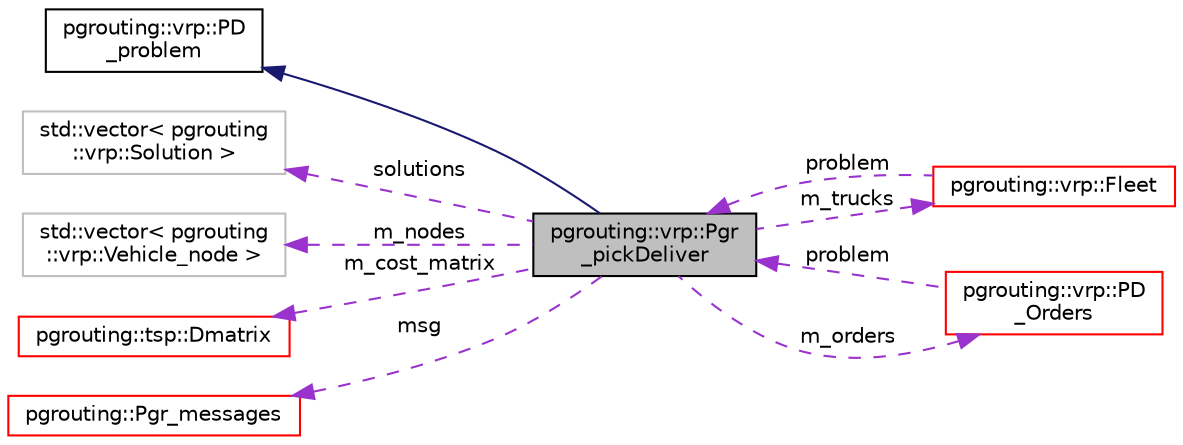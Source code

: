 digraph "pgrouting::vrp::Pgr_pickDeliver"
{
 // LATEX_PDF_SIZE
  edge [fontname="Helvetica",fontsize="10",labelfontname="Helvetica",labelfontsize="10"];
  node [fontname="Helvetica",fontsize="10",shape=record];
  rankdir="LR";
  Node1 [label="pgrouting::vrp::Pgr\l_pickDeliver",height=0.2,width=0.4,color="black", fillcolor="grey75", style="filled", fontcolor="black",tooltip=" "];
  Node2 -> Node1 [dir="back",color="midnightblue",fontsize="10",style="solid",fontname="Helvetica"];
  Node2 [label="pgrouting::vrp::PD\l_problem",height=0.2,width=0.4,color="black", fillcolor="white", style="filled",URL="$classpgrouting_1_1vrp_1_1PD__problem.html",tooltip=" "];
  Node3 -> Node1 [dir="back",color="darkorchid3",fontsize="10",style="dashed",label=" solutions" ,fontname="Helvetica"];
  Node3 [label="std::vector\< pgrouting\l::vrp::Solution \>",height=0.2,width=0.4,color="grey75", fillcolor="white", style="filled",tooltip=" "];
  Node5 -> Node1 [dir="back",color="darkorchid3",fontsize="10",style="dashed",label=" m_trucks" ,fontname="Helvetica"];
  Node5 [label="pgrouting::vrp::Fleet",height=0.2,width=0.4,color="red", fillcolor="white", style="filled",URL="$classpgrouting_1_1vrp_1_1Fleet.html",tooltip=" "];
  Node1 -> Node5 [dir="back",color="darkorchid3",fontsize="10",style="dashed",label=" problem" ,fontname="Helvetica"];
  Node27 -> Node1 [dir="back",color="darkorchid3",fontsize="10",style="dashed",label=" m_nodes" ,fontname="Helvetica"];
  Node27 [label="std::vector\< pgrouting\l::vrp::Vehicle_node \>",height=0.2,width=0.4,color="grey75", fillcolor="white", style="filled",tooltip=" "];
  Node22 -> Node1 [dir="back",color="darkorchid3",fontsize="10",style="dashed",label=" m_orders" ,fontname="Helvetica"];
  Node22 [label="pgrouting::vrp::PD\l_Orders",height=0.2,width=0.4,color="red", fillcolor="white", style="filled",URL="$classpgrouting_1_1vrp_1_1PD__Orders.html",tooltip=" "];
  Node1 -> Node22 [dir="back",color="darkorchid3",fontsize="10",style="dashed",label=" problem" ,fontname="Helvetica"];
  Node28 -> Node1 [dir="back",color="darkorchid3",fontsize="10",style="dashed",label=" m_cost_matrix" ,fontname="Helvetica"];
  Node28 [label="pgrouting::tsp::Dmatrix",height=0.2,width=0.4,color="red", fillcolor="white", style="filled",URL="$classpgrouting_1_1tsp_1_1Dmatrix.html",tooltip=" "];
  Node32 -> Node1 [dir="back",color="darkorchid3",fontsize="10",style="dashed",label=" msg" ,fontname="Helvetica"];
  Node32 [label="pgrouting::Pgr_messages",height=0.2,width=0.4,color="red", fillcolor="white", style="filled",URL="$classpgrouting_1_1Pgr__messages.html",tooltip=" "];
}
